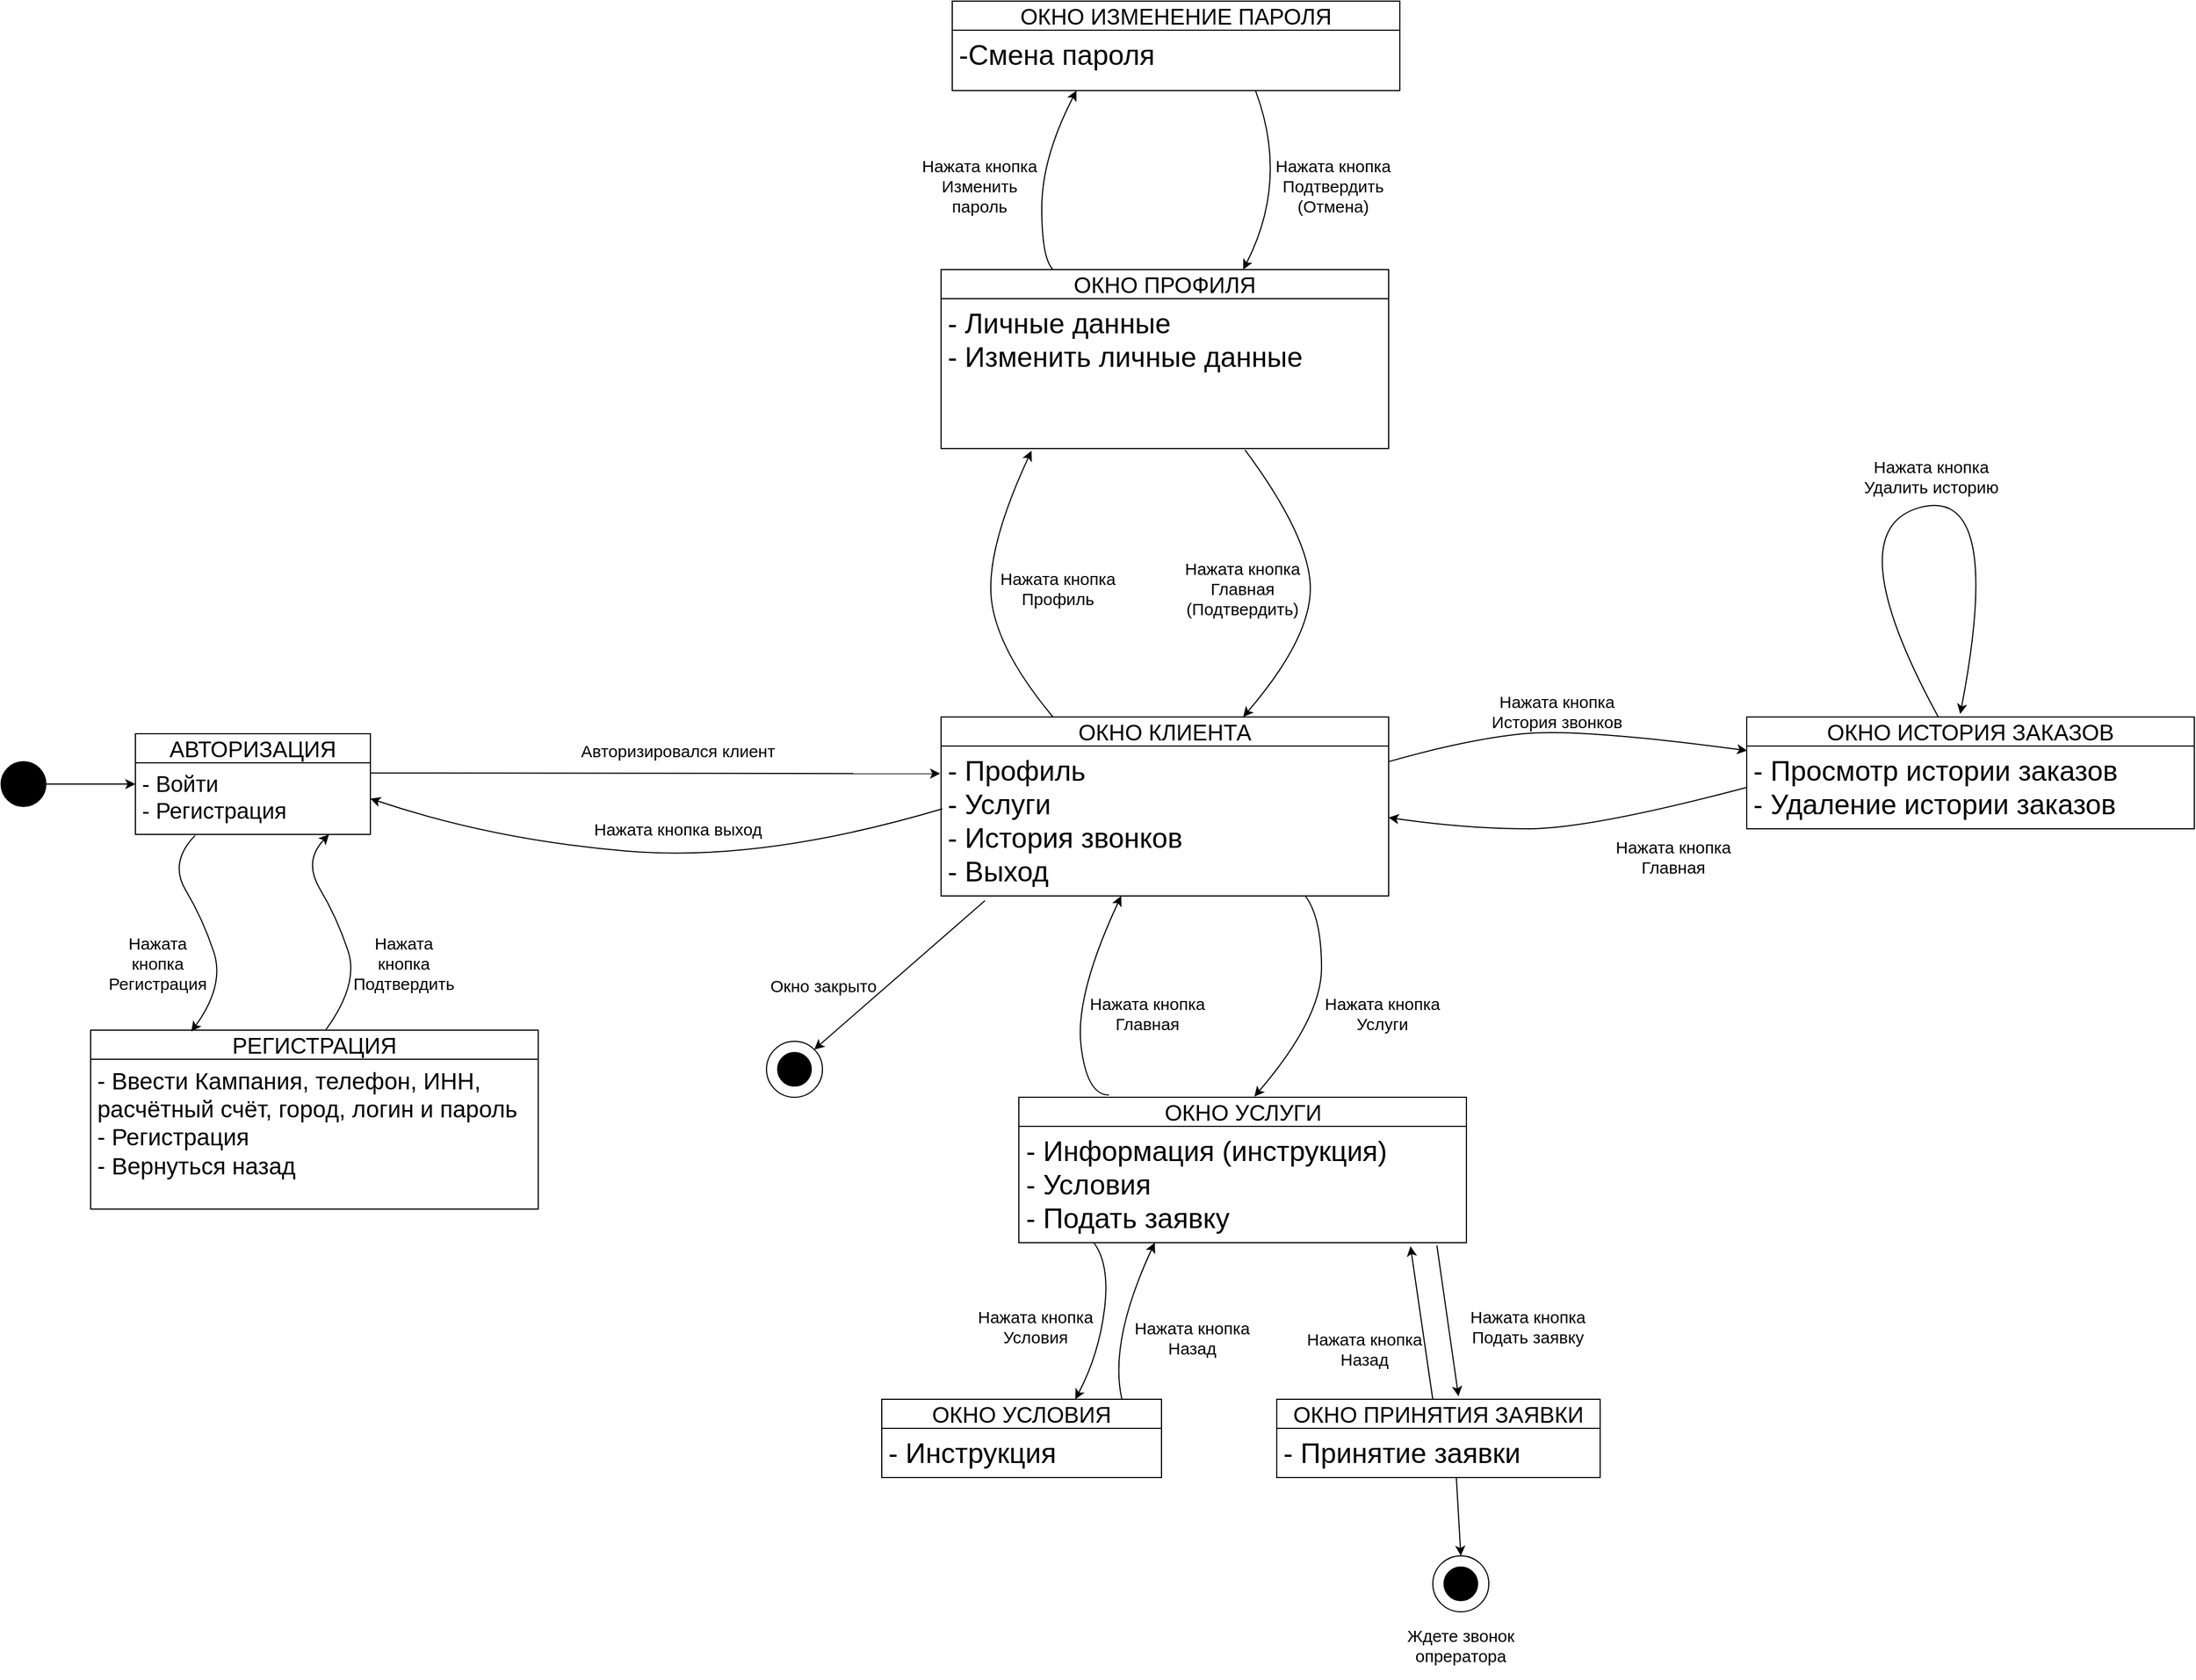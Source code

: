 <mxfile version="22.1.2" type="device">
  <diagram name="Страница — 1" id="ASMHVD7cCMHqZIqDP3U6">
    <mxGraphModel dx="2160" dy="4239" grid="1" gridSize="10" guides="1" tooltips="1" connect="1" arrows="1" fold="1" page="1" pageScale="1" pageWidth="827" pageHeight="1169" math="0" shadow="0">
      <root>
        <mxCell id="0" />
        <mxCell id="1" parent="0" />
        <mxCell id="yzAGvVbNK6-Ho5fWkmY6-1" value="" style="ellipse;whiteSpace=wrap;html=1;fillColor=#000000;" vertex="1" parent="1">
          <mxGeometry x="40" y="200" width="40" height="40" as="geometry" />
        </mxCell>
        <mxCell id="yzAGvVbNK6-Ho5fWkmY6-2" value="" style="endArrow=classic;html=1;rounded=0;exitX=1;exitY=0.5;exitDx=0;exitDy=0;" edge="1" parent="1" source="yzAGvVbNK6-Ho5fWkmY6-1">
          <mxGeometry width="50" height="50" relative="1" as="geometry">
            <mxPoint x="280" y="400" as="sourcePoint" />
            <mxPoint x="160.0" y="220" as="targetPoint" />
          </mxGeometry>
        </mxCell>
        <mxCell id="yzAGvVbNK6-Ho5fWkmY6-4" value="&lt;font style=&quot;font-size: 20px;&quot;&gt;АВТОРИЗАЦИЯ&lt;/font&gt;" style="swimlane;fontStyle=0;childLayout=stackLayout;horizontal=1;startSize=26;fillColor=none;horizontalStack=0;resizeParent=1;resizeParentMax=0;resizeLast=0;collapsible=1;marginBottom=0;whiteSpace=wrap;html=1;" vertex="1" parent="1">
          <mxGeometry x="160" y="175" width="210" height="90" as="geometry">
            <mxRectangle x="160" y="188" width="190" height="40" as="alternateBounds" />
          </mxGeometry>
        </mxCell>
        <mxCell id="yzAGvVbNK6-Ho5fWkmY6-5" value="&lt;font style=&quot;font-size: 20px;&quot;&gt;- Войти&lt;br&gt;- Регистрация&lt;br&gt;&lt;/font&gt;" style="text;strokeColor=none;fillColor=none;align=left;verticalAlign=top;spacingLeft=4;spacingRight=4;overflow=hidden;rotatable=0;points=[[0,0.5],[1,0.5]];portConstraint=eastwest;whiteSpace=wrap;html=1;" vertex="1" parent="yzAGvVbNK6-Ho5fWkmY6-4">
          <mxGeometry y="26" width="210" height="64" as="geometry" />
        </mxCell>
        <mxCell id="yzAGvVbNK6-Ho5fWkmY6-8" value="&lt;font style=&quot;font-size: 20px;&quot;&gt;РЕГИСТРАЦИЯ&lt;/font&gt;" style="swimlane;fontStyle=0;childLayout=stackLayout;horizontal=1;startSize=26;fillColor=none;horizontalStack=0;resizeParent=1;resizeParentMax=0;resizeLast=0;collapsible=1;marginBottom=0;whiteSpace=wrap;html=1;" vertex="1" parent="1">
          <mxGeometry x="120" y="440" width="400" height="160" as="geometry">
            <mxRectangle x="160" y="188" width="190" height="40" as="alternateBounds" />
          </mxGeometry>
        </mxCell>
        <mxCell id="yzAGvVbNK6-Ho5fWkmY6-9" value="&lt;font style=&quot;font-size: 21px;&quot;&gt;- Ввести Кампания, телефон, ИНН, расчётный счёт, город, логин и пароль&lt;br&gt;- Регистрация&lt;br&gt;- Вернуться назад&lt;br&gt;&lt;br&gt;&lt;/font&gt;" style="text;strokeColor=none;fillColor=none;align=left;verticalAlign=top;spacingLeft=4;spacingRight=4;overflow=hidden;rotatable=0;points=[[0,0.5],[1,0.5]];portConstraint=eastwest;whiteSpace=wrap;html=1;" vertex="1" parent="yzAGvVbNK6-Ho5fWkmY6-8">
          <mxGeometry y="26" width="400" height="134" as="geometry" />
        </mxCell>
        <mxCell id="yzAGvVbNK6-Ho5fWkmY6-13" value="" style="curved=1;endArrow=classic;html=1;rounded=0;entryX=0.225;entryY=0.008;entryDx=0;entryDy=0;exitX=0.254;exitY=1.015;exitDx=0;exitDy=0;exitPerimeter=0;entryPerimeter=0;" edge="1" parent="1" source="yzAGvVbNK6-Ho5fWkmY6-5" target="yzAGvVbNK6-Ho5fWkmY6-8">
          <mxGeometry width="50" height="50" relative="1" as="geometry">
            <mxPoint x="220" y="350" as="sourcePoint" />
            <mxPoint x="290" y="330" as="targetPoint" />
            <Array as="points">
              <mxPoint x="190" y="290" />
              <mxPoint x="220" y="340" />
              <mxPoint x="240" y="400" />
            </Array>
          </mxGeometry>
        </mxCell>
        <mxCell id="yzAGvVbNK6-Ho5fWkmY6-14" value="&lt;font style=&quot;font-size: 15px;&quot;&gt;Нажата кнопка Регистрация&lt;/font&gt;" style="text;html=1;strokeColor=none;fillColor=none;align=center;verticalAlign=middle;whiteSpace=wrap;rounded=0;" vertex="1" parent="1">
          <mxGeometry x="130" y="360" width="100" height="40" as="geometry" />
        </mxCell>
        <mxCell id="yzAGvVbNK6-Ho5fWkmY6-15" value="" style="curved=1;endArrow=none;html=1;rounded=0;entryX=0.225;entryY=0.008;entryDx=0;entryDy=0;exitX=0.254;exitY=1.015;exitDx=0;exitDy=0;exitPerimeter=0;entryPerimeter=0;startArrow=classic;startFill=1;endFill=0;" edge="1" parent="1">
          <mxGeometry width="50" height="50" relative="1" as="geometry">
            <mxPoint x="333" y="265" as="sourcePoint" />
            <mxPoint x="330" y="440" as="targetPoint" />
            <Array as="points">
              <mxPoint x="310" y="289" />
              <mxPoint x="340" y="339" />
              <mxPoint x="360" y="399" />
            </Array>
          </mxGeometry>
        </mxCell>
        <mxCell id="yzAGvVbNK6-Ho5fWkmY6-16" value="&lt;font style=&quot;font-size: 15px;&quot;&gt;Нажата кнопка Подтвердить&lt;/font&gt;" style="text;html=1;strokeColor=none;fillColor=none;align=center;verticalAlign=middle;whiteSpace=wrap;rounded=0;" vertex="1" parent="1">
          <mxGeometry x="350" y="360" width="100" height="40" as="geometry" />
        </mxCell>
        <mxCell id="yzAGvVbNK6-Ho5fWkmY6-17" value="&lt;font style=&quot;font-size: 20px;&quot;&gt;ОКНО КЛИЕНТА&lt;/font&gt;" style="swimlane;fontStyle=0;childLayout=stackLayout;horizontal=1;startSize=26;fillColor=none;horizontalStack=0;resizeParent=1;resizeParentMax=0;resizeLast=0;collapsible=1;marginBottom=0;whiteSpace=wrap;html=1;" vertex="1" parent="1">
          <mxGeometry x="880" y="160" width="400" height="160" as="geometry">
            <mxRectangle x="880" y="160" width="190" height="40" as="alternateBounds" />
          </mxGeometry>
        </mxCell>
        <mxCell id="yzAGvVbNK6-Ho5fWkmY6-18" value="&lt;font style=&quot;font-size: 25px;&quot;&gt;- Профиль&lt;br&gt;- Услуги&lt;br&gt;- История звонков&lt;br&gt;- Выход&lt;br&gt;&lt;br&gt;&lt;/font&gt;" style="text;strokeColor=none;fillColor=none;align=left;verticalAlign=top;spacingLeft=4;spacingRight=4;overflow=hidden;rotatable=0;points=[[0,0.5],[1,0.5]];portConstraint=eastwest;whiteSpace=wrap;html=1;" vertex="1" parent="yzAGvVbNK6-Ho5fWkmY6-17">
          <mxGeometry y="26" width="400" height="134" as="geometry" />
        </mxCell>
        <mxCell id="yzAGvVbNK6-Ho5fWkmY6-19" value="" style="endArrow=classic;html=1;rounded=0;exitX=0.999;exitY=0.142;exitDx=0;exitDy=0;exitPerimeter=0;entryX=-0.002;entryY=0.184;entryDx=0;entryDy=0;entryPerimeter=0;" edge="1" parent="1" source="yzAGvVbNK6-Ho5fWkmY6-5" target="yzAGvVbNK6-Ho5fWkmY6-18">
          <mxGeometry width="50" height="50" relative="1" as="geometry">
            <mxPoint x="640" y="265" as="sourcePoint" />
            <mxPoint x="690" y="215" as="targetPoint" />
          </mxGeometry>
        </mxCell>
        <mxCell id="yzAGvVbNK6-Ho5fWkmY6-22" value="" style="curved=1;endArrow=classic;html=1;rounded=0;entryX=1;entryY=0.5;entryDx=0;entryDy=0;exitX=0.003;exitY=0.419;exitDx=0;exitDy=0;exitPerimeter=0;" edge="1" parent="1" source="yzAGvVbNK6-Ho5fWkmY6-18" target="yzAGvVbNK6-Ho5fWkmY6-5">
          <mxGeometry width="50" height="50" relative="1" as="geometry">
            <mxPoint x="820" y="280" as="sourcePoint" />
            <mxPoint x="650" y="280" as="targetPoint" />
            <Array as="points">
              <mxPoint x="720" y="290" />
              <mxPoint x="480" y="270" />
            </Array>
          </mxGeometry>
        </mxCell>
        <mxCell id="yzAGvVbNK6-Ho5fWkmY6-23" value="&lt;font style=&quot;font-size: 15px;&quot;&gt;Авторизировался клиент&lt;/font&gt;" style="text;html=1;strokeColor=none;fillColor=none;align=center;verticalAlign=middle;whiteSpace=wrap;rounded=0;" vertex="1" parent="1">
          <mxGeometry x="540" y="170" width="210" height="40" as="geometry" />
        </mxCell>
        <mxCell id="yzAGvVbNK6-Ho5fWkmY6-24" value="&lt;font style=&quot;font-size: 15px;&quot;&gt;Нажата кнопка выход&lt;/font&gt;" style="text;html=1;strokeColor=none;fillColor=none;align=center;verticalAlign=middle;whiteSpace=wrap;rounded=0;" vertex="1" parent="1">
          <mxGeometry x="540" y="240" width="210" height="40" as="geometry" />
        </mxCell>
        <mxCell id="yzAGvVbNK6-Ho5fWkmY6-25" value="" style="endArrow=classic;html=1;rounded=0;exitX=0.098;exitY=1.032;exitDx=0;exitDy=0;exitPerimeter=0;entryX=1;entryY=0;entryDx=0;entryDy=0;" edge="1" parent="1" source="yzAGvVbNK6-Ho5fWkmY6-18" target="yzAGvVbNK6-Ho5fWkmY6-26">
          <mxGeometry width="50" height="50" relative="1" as="geometry">
            <mxPoint x="1040" y="570" as="sourcePoint" />
            <mxPoint x="1080" y="460" as="targetPoint" />
          </mxGeometry>
        </mxCell>
        <mxCell id="yzAGvVbNK6-Ho5fWkmY6-26" value="" style="ellipse;whiteSpace=wrap;html=1;" vertex="1" parent="1">
          <mxGeometry x="724" y="450" width="50" height="50" as="geometry" />
        </mxCell>
        <mxCell id="yzAGvVbNK6-Ho5fWkmY6-27" value="" style="ellipse;whiteSpace=wrap;html=1;fillColor=#000000;" vertex="1" parent="1">
          <mxGeometry x="734" y="460" width="30" height="30" as="geometry" />
        </mxCell>
        <mxCell id="yzAGvVbNK6-Ho5fWkmY6-28" value="&lt;span style=&quot;font-size: 15px;&quot;&gt;Окно закрыто&lt;/span&gt;" style="text;html=1;strokeColor=none;fillColor=none;align=center;verticalAlign=middle;whiteSpace=wrap;rounded=0;" vertex="1" parent="1">
          <mxGeometry x="670" y="380" width="210" height="40" as="geometry" />
        </mxCell>
        <mxCell id="yzAGvVbNK6-Ho5fWkmY6-30" value="&lt;font style=&quot;font-size: 20px;&quot;&gt;ОКНО ПРОФИЛЯ&lt;/font&gt;" style="swimlane;fontStyle=0;childLayout=stackLayout;horizontal=1;startSize=26;fillColor=none;horizontalStack=0;resizeParent=1;resizeParentMax=0;resizeLast=0;collapsible=1;marginBottom=0;whiteSpace=wrap;html=1;" vertex="1" parent="1">
          <mxGeometry x="880" y="-240" width="400" height="160" as="geometry">
            <mxRectangle x="880" y="160" width="190" height="40" as="alternateBounds" />
          </mxGeometry>
        </mxCell>
        <mxCell id="yzAGvVbNK6-Ho5fWkmY6-31" value="&lt;font style=&quot;font-size: 25px;&quot;&gt;- Личные данные&lt;br&gt;- Изменить личные данные&lt;br&gt;&lt;/font&gt;" style="text;strokeColor=none;fillColor=none;align=left;verticalAlign=top;spacingLeft=4;spacingRight=4;overflow=hidden;rotatable=0;points=[[0,0.5],[1,0.5]];portConstraint=eastwest;whiteSpace=wrap;html=1;" vertex="1" parent="yzAGvVbNK6-Ho5fWkmY6-30">
          <mxGeometry y="26" width="400" height="134" as="geometry" />
        </mxCell>
        <mxCell id="yzAGvVbNK6-Ho5fWkmY6-33" value="" style="curved=1;endArrow=classic;html=1;rounded=0;entryX=0.5;entryY=0;entryDx=0;entryDy=0;exitX=0.504;exitY=1.009;exitDx=0;exitDy=0;exitPerimeter=0;" edge="1" parent="1">
          <mxGeometry width="50" height="50" relative="1" as="geometry">
            <mxPoint x="1151.6" y="-78.794" as="sourcePoint" />
            <mxPoint x="1150" y="160" as="targetPoint" />
            <Array as="points">
              <mxPoint x="1210" />
              <mxPoint x="1210" y="90" />
            </Array>
          </mxGeometry>
        </mxCell>
        <mxCell id="yzAGvVbNK6-Ho5fWkmY6-34" value="" style="curved=1;endArrow=classic;html=1;rounded=0;entryX=0.202;entryY=1.015;entryDx=0;entryDy=0;entryPerimeter=0;exitX=0.25;exitY=0;exitDx=0;exitDy=0;" edge="1" parent="1" source="yzAGvVbNK6-Ho5fWkmY6-17" target="yzAGvVbNK6-Ho5fWkmY6-31">
          <mxGeometry width="50" height="50" relative="1" as="geometry">
            <mxPoint x="1030" y="150" as="sourcePoint" />
            <mxPoint x="960" y="60" as="targetPoint" />
            <Array as="points">
              <mxPoint x="930" y="100" />
              <mxPoint x="920" y="10" />
            </Array>
          </mxGeometry>
        </mxCell>
        <mxCell id="yzAGvVbNK6-Ho5fWkmY6-35" value="&lt;font style=&quot;font-size: 15px;&quot;&gt;Нажата кнопка&lt;br&gt;Профиль&lt;/font&gt;" style="text;html=1;strokeColor=none;fillColor=none;align=center;verticalAlign=middle;whiteSpace=wrap;rounded=0;" vertex="1" parent="1">
          <mxGeometry x="930" y="10" width="109" height="70" as="geometry" />
        </mxCell>
        <mxCell id="yzAGvVbNK6-Ho5fWkmY6-36" value="&lt;font style=&quot;font-size: 15px;&quot;&gt;Нажата кнопка&lt;br&gt;Главная&lt;br&gt;(Подтвердить)&lt;br&gt;&lt;/font&gt;" style="text;html=1;strokeColor=none;fillColor=none;align=center;verticalAlign=middle;whiteSpace=wrap;rounded=0;" vertex="1" parent="1">
          <mxGeometry x="1095" y="10" width="109" height="70" as="geometry" />
        </mxCell>
        <mxCell id="yzAGvVbNK6-Ho5fWkmY6-41" value="&lt;font style=&quot;font-size: 20px;&quot;&gt;ОКНО ИЗМЕНЕНИЕ ПАРОЛЯ&lt;/font&gt;" style="swimlane;fontStyle=0;childLayout=stackLayout;horizontal=1;startSize=26;fillColor=none;horizontalStack=0;resizeParent=1;resizeParentMax=0;resizeLast=0;collapsible=1;marginBottom=0;whiteSpace=wrap;html=1;" vertex="1" parent="1">
          <mxGeometry x="890" y="-480" width="400" height="80" as="geometry">
            <mxRectangle x="880" y="160" width="190" height="40" as="alternateBounds" />
          </mxGeometry>
        </mxCell>
        <mxCell id="yzAGvVbNK6-Ho5fWkmY6-42" value="&lt;font style=&quot;font-size: 25px;&quot;&gt;-Смена пароля&lt;br&gt;&lt;br&gt;&lt;/font&gt;" style="text;strokeColor=none;fillColor=none;align=left;verticalAlign=top;spacingLeft=4;spacingRight=4;overflow=hidden;rotatable=0;points=[[0,0.5],[1,0.5]];portConstraint=eastwest;whiteSpace=wrap;html=1;" vertex="1" parent="yzAGvVbNK6-Ho5fWkmY6-41">
          <mxGeometry y="26" width="400" height="54" as="geometry" />
        </mxCell>
        <mxCell id="yzAGvVbNK6-Ho5fWkmY6-43" value="" style="curved=1;endArrow=classic;html=1;rounded=0;entryX=0.202;entryY=1.015;entryDx=0;entryDy=0;entryPerimeter=0;exitX=0.25;exitY=0;exitDx=0;exitDy=0;" edge="1" parent="1" source="yzAGvVbNK6-Ho5fWkmY6-30">
          <mxGeometry width="50" height="50" relative="1" as="geometry">
            <mxPoint x="1020" y="-162" as="sourcePoint" />
            <mxPoint x="1001" y="-400" as="targetPoint" />
            <Array as="points">
              <mxPoint x="970" y="-250" />
              <mxPoint x="970" y="-340" />
            </Array>
          </mxGeometry>
        </mxCell>
        <mxCell id="yzAGvVbNK6-Ho5fWkmY6-44" value="" style="curved=1;endArrow=none;html=1;rounded=0;entryX=0.202;entryY=1.015;entryDx=0;entryDy=0;entryPerimeter=0;exitX=0.675;exitY=0;exitDx=0;exitDy=0;exitPerimeter=0;endFill=0;startArrow=classic;startFill=1;" edge="1" parent="1" source="yzAGvVbNK6-Ho5fWkmY6-30">
          <mxGeometry width="50" height="50" relative="1" as="geometry">
            <mxPoint x="1140" y="-240" as="sourcePoint" />
            <mxPoint x="1161" y="-400" as="targetPoint" />
            <Array as="points">
              <mxPoint x="1191" y="-320" />
            </Array>
          </mxGeometry>
        </mxCell>
        <mxCell id="yzAGvVbNK6-Ho5fWkmY6-45" value="&lt;font style=&quot;font-size: 15px;&quot;&gt;Нажата кнопка&lt;br&gt;Подтвердить&lt;br&gt;(Отмена)&lt;br&gt;&lt;/font&gt;" style="text;html=1;strokeColor=none;fillColor=none;align=center;verticalAlign=middle;whiteSpace=wrap;rounded=0;" vertex="1" parent="1">
          <mxGeometry x="1171" y="-350" width="119" height="70" as="geometry" />
        </mxCell>
        <mxCell id="yzAGvVbNK6-Ho5fWkmY6-46" value="&lt;font style=&quot;font-size: 15px;&quot;&gt;Нажата кнопка&lt;br&gt;Изменить пароль&lt;br&gt;&lt;/font&gt;" style="text;html=1;strokeColor=none;fillColor=none;align=center;verticalAlign=middle;whiteSpace=wrap;rounded=0;" vertex="1" parent="1">
          <mxGeometry x="860" y="-350" width="109" height="70" as="geometry" />
        </mxCell>
        <mxCell id="yzAGvVbNK6-Ho5fWkmY6-47" value="&lt;font style=&quot;font-size: 20px;&quot;&gt;ОКНО УСЛУГИ&lt;/font&gt;" style="swimlane;fontStyle=0;childLayout=stackLayout;horizontal=1;startSize=26;fillColor=none;horizontalStack=0;resizeParent=1;resizeParentMax=0;resizeLast=0;collapsible=1;marginBottom=0;whiteSpace=wrap;html=1;" vertex="1" parent="1">
          <mxGeometry x="949.5" y="500" width="400" height="130" as="geometry">
            <mxRectangle x="880" y="160" width="190" height="40" as="alternateBounds" />
          </mxGeometry>
        </mxCell>
        <mxCell id="yzAGvVbNK6-Ho5fWkmY6-48" value="&lt;font style=&quot;font-size: 25px;&quot;&gt;- Информация (инструкция)&lt;br&gt;- Условия&lt;br&gt;- Подать заявку&lt;br&gt;&lt;/font&gt;" style="text;strokeColor=none;fillColor=none;align=left;verticalAlign=top;spacingLeft=4;spacingRight=4;overflow=hidden;rotatable=0;points=[[0,0.5],[1,0.5]];portConstraint=eastwest;whiteSpace=wrap;html=1;" vertex="1" parent="yzAGvVbNK6-Ho5fWkmY6-47">
          <mxGeometry y="26" width="400" height="104" as="geometry" />
        </mxCell>
        <mxCell id="yzAGvVbNK6-Ho5fWkmY6-49" value="&lt;font style=&quot;font-size: 15px;&quot;&gt;Нажата кнопка&lt;br&gt;Услуги&lt;br&gt;&lt;/font&gt;" style="text;html=1;strokeColor=none;fillColor=none;align=center;verticalAlign=middle;whiteSpace=wrap;rounded=0;" vertex="1" parent="1">
          <mxGeometry x="1220" y="390" width="109" height="70" as="geometry" />
        </mxCell>
        <mxCell id="yzAGvVbNK6-Ho5fWkmY6-50" value="&lt;font style=&quot;font-size: 15px;&quot;&gt;Нажата кнопка&lt;br&gt;Главная&lt;br&gt;&lt;/font&gt;" style="text;html=1;strokeColor=none;fillColor=none;align=center;verticalAlign=middle;whiteSpace=wrap;rounded=0;" vertex="1" parent="1">
          <mxGeometry x="1010" y="390" width="109" height="70" as="geometry" />
        </mxCell>
        <mxCell id="yzAGvVbNK6-Ho5fWkmY6-51" value="" style="curved=1;endArrow=classic;html=1;rounded=0;entryX=0.202;entryY=1.015;entryDx=0;entryDy=0;entryPerimeter=0;" edge="1" parent="1">
          <mxGeometry width="50" height="50" relative="1" as="geometry">
            <mxPoint x="1030" y="498" as="sourcePoint" />
            <mxPoint x="1041" y="320" as="targetPoint" />
            <Array as="points">
              <mxPoint x="1010" y="498" />
              <mxPoint x="1000" y="408" />
            </Array>
          </mxGeometry>
        </mxCell>
        <mxCell id="yzAGvVbNK6-Ho5fWkmY6-52" value="" style="curved=1;endArrow=classic;html=1;rounded=0;entryX=0.5;entryY=0;entryDx=0;entryDy=0;" edge="1" parent="1">
          <mxGeometry width="50" height="50" relative="1" as="geometry">
            <mxPoint x="1205.5" y="320" as="sourcePoint" />
            <mxPoint x="1160" y="499.4" as="targetPoint" />
            <Array as="points">
              <mxPoint x="1220" y="339.4" />
              <mxPoint x="1220" y="429.4" />
            </Array>
          </mxGeometry>
        </mxCell>
        <mxCell id="yzAGvVbNK6-Ho5fWkmY6-53" value="&lt;font style=&quot;font-size: 20px;&quot;&gt;ОКНО УСЛОВИЯ&lt;/font&gt;" style="swimlane;fontStyle=0;childLayout=stackLayout;horizontal=1;startSize=26;fillColor=none;horizontalStack=0;resizeParent=1;resizeParentMax=0;resizeLast=0;collapsible=1;marginBottom=0;whiteSpace=wrap;html=1;" vertex="1" parent="1">
          <mxGeometry x="827" y="770" width="250" height="70" as="geometry">
            <mxRectangle x="880" y="160" width="190" height="40" as="alternateBounds" />
          </mxGeometry>
        </mxCell>
        <mxCell id="yzAGvVbNK6-Ho5fWkmY6-54" value="&lt;font style=&quot;font-size: 25px;&quot;&gt;- Инструкция&lt;br&gt;&lt;/font&gt;" style="text;strokeColor=none;fillColor=none;align=left;verticalAlign=top;spacingLeft=4;spacingRight=4;overflow=hidden;rotatable=0;points=[[0,0.5],[1,0.5]];portConstraint=eastwest;whiteSpace=wrap;html=1;" vertex="1" parent="yzAGvVbNK6-Ho5fWkmY6-53">
          <mxGeometry y="26" width="250" height="44" as="geometry" />
        </mxCell>
        <mxCell id="yzAGvVbNK6-Ho5fWkmY6-57" value="" style="curved=1;endArrow=classic;html=1;rounded=0;" edge="1" parent="1">
          <mxGeometry width="50" height="50" relative="1" as="geometry">
            <mxPoint x="1016.5" y="630" as="sourcePoint" />
            <mxPoint x="1000" y="770" as="targetPoint" />
            <Array as="points">
              <mxPoint x="1031" y="649.4" />
              <mxPoint x="1021" y="730" />
            </Array>
          </mxGeometry>
        </mxCell>
        <mxCell id="yzAGvVbNK6-Ho5fWkmY6-58" value="&lt;font style=&quot;font-size: 15px;&quot;&gt;Нажата кнопка&lt;br&gt;Условия&lt;br&gt;&lt;/font&gt;" style="text;html=1;strokeColor=none;fillColor=none;align=center;verticalAlign=middle;whiteSpace=wrap;rounded=0;" vertex="1" parent="1">
          <mxGeometry x="910" y="670" width="109" height="70" as="geometry" />
        </mxCell>
        <mxCell id="yzAGvVbNK6-Ho5fWkmY6-59" value="" style="curved=1;endArrow=classic;html=1;rounded=0;entryX=0.202;entryY=1.015;entryDx=0;entryDy=0;entryPerimeter=0;exitX=0.858;exitY=-0.006;exitDx=0;exitDy=0;exitPerimeter=0;" edge="1" parent="1" source="yzAGvVbNK6-Ho5fWkmY6-53">
          <mxGeometry width="50" height="50" relative="1" as="geometry">
            <mxPoint x="1060" y="808" as="sourcePoint" />
            <mxPoint x="1071" y="630" as="targetPoint" />
            <Array as="points">
              <mxPoint x="1030" y="718" />
            </Array>
          </mxGeometry>
        </mxCell>
        <mxCell id="yzAGvVbNK6-Ho5fWkmY6-60" value="&lt;font style=&quot;font-size: 15px;&quot;&gt;Нажата кнопка&lt;br&gt;Назад&lt;br&gt;&lt;/font&gt;" style="text;html=1;strokeColor=none;fillColor=none;align=center;verticalAlign=middle;whiteSpace=wrap;rounded=0;" vertex="1" parent="1">
          <mxGeometry x="1050" y="680" width="109" height="70" as="geometry" />
        </mxCell>
        <mxCell id="yzAGvVbNK6-Ho5fWkmY6-61" value="" style="endArrow=classic;html=1;rounded=0;exitX=0.934;exitY=1.024;exitDx=0;exitDy=0;exitPerimeter=0;entryX=0.562;entryY=-0.038;entryDx=0;entryDy=0;entryPerimeter=0;" edge="1" parent="1" source="yzAGvVbNK6-Ho5fWkmY6-48" target="yzAGvVbNK6-Ho5fWkmY6-66">
          <mxGeometry width="50" height="50" relative="1" as="geometry">
            <mxPoint x="1140" y="690" as="sourcePoint" />
            <mxPoint x="1264" y="720" as="targetPoint" />
          </mxGeometry>
        </mxCell>
        <mxCell id="yzAGvVbNK6-Ho5fWkmY6-62" value="&lt;font style=&quot;font-size: 15px;&quot;&gt;Нажата кнопка&lt;br&gt;Подать заявку&lt;br&gt;&lt;/font&gt;" style="text;html=1;strokeColor=none;fillColor=none;align=center;verticalAlign=middle;whiteSpace=wrap;rounded=0;" vertex="1" parent="1">
          <mxGeometry x="1349.5" y="670" width="109" height="70" as="geometry" />
        </mxCell>
        <mxCell id="yzAGvVbNK6-Ho5fWkmY6-63" value="" style="ellipse;whiteSpace=wrap;html=1;" vertex="1" parent="1">
          <mxGeometry x="1319.5" y="910" width="50" height="50" as="geometry" />
        </mxCell>
        <mxCell id="yzAGvVbNK6-Ho5fWkmY6-64" value="" style="ellipse;whiteSpace=wrap;html=1;fillColor=#000000;" vertex="1" parent="1">
          <mxGeometry x="1329.5" y="920" width="30" height="30" as="geometry" />
        </mxCell>
        <mxCell id="yzAGvVbNK6-Ho5fWkmY6-65" value="&lt;font style=&quot;font-size: 15px;&quot;&gt;Ждете звонок опрератора&lt;br&gt;&lt;/font&gt;" style="text;html=1;strokeColor=none;fillColor=none;align=center;verticalAlign=middle;whiteSpace=wrap;rounded=0;" vertex="1" parent="1">
          <mxGeometry x="1290" y="960" width="109" height="60" as="geometry" />
        </mxCell>
        <mxCell id="yzAGvVbNK6-Ho5fWkmY6-66" value="&lt;font style=&quot;font-size: 20px;&quot;&gt;ОКНО ПРИНЯТИЯ ЗАЯВКИ&lt;/font&gt;" style="swimlane;fontStyle=0;childLayout=stackLayout;horizontal=1;startSize=26;fillColor=none;horizontalStack=0;resizeParent=1;resizeParentMax=0;resizeLast=0;collapsible=1;marginBottom=0;whiteSpace=wrap;html=1;" vertex="1" parent="1">
          <mxGeometry x="1180" y="770" width="289" height="70" as="geometry">
            <mxRectangle x="880" y="160" width="190" height="40" as="alternateBounds" />
          </mxGeometry>
        </mxCell>
        <mxCell id="yzAGvVbNK6-Ho5fWkmY6-67" value="&lt;font style=&quot;font-size: 25px;&quot;&gt;- Принятие заявки&lt;br&gt;&lt;/font&gt;" style="text;strokeColor=none;fillColor=none;align=left;verticalAlign=top;spacingLeft=4;spacingRight=4;overflow=hidden;rotatable=0;points=[[0,0.5],[1,0.5]];portConstraint=eastwest;whiteSpace=wrap;html=1;" vertex="1" parent="yzAGvVbNK6-Ho5fWkmY6-66">
          <mxGeometry y="26" width="289" height="44" as="geometry" />
        </mxCell>
        <mxCell id="yzAGvVbNK6-Ho5fWkmY6-68" value="" style="endArrow=none;html=1;rounded=0;exitX=0.875;exitY=1.031;exitDx=0;exitDy=0;exitPerimeter=0;startArrow=classic;startFill=1;endFill=0;" edge="1" parent="1" source="yzAGvVbNK6-Ho5fWkmY6-48" target="yzAGvVbNK6-Ho5fWkmY6-66">
          <mxGeometry width="50" height="50" relative="1" as="geometry">
            <mxPoint x="1345" y="644" as="sourcePoint" />
            <mxPoint x="1370" y="777" as="targetPoint" />
          </mxGeometry>
        </mxCell>
        <mxCell id="yzAGvVbNK6-Ho5fWkmY6-69" value="&lt;font style=&quot;font-size: 15px;&quot;&gt;Нажата кнопка&lt;br&gt;Назад&lt;br&gt;&lt;/font&gt;" style="text;html=1;strokeColor=none;fillColor=none;align=center;verticalAlign=middle;whiteSpace=wrap;rounded=0;" vertex="1" parent="1">
          <mxGeometry x="1204" y="690" width="109" height="70" as="geometry" />
        </mxCell>
        <mxCell id="yzAGvVbNK6-Ho5fWkmY6-70" value="" style="endArrow=classic;html=1;rounded=0;exitX=0.934;exitY=1.024;exitDx=0;exitDy=0;exitPerimeter=0;entryX=0.5;entryY=0;entryDx=0;entryDy=0;" edge="1" parent="1" target="yzAGvVbNK6-Ho5fWkmY6-63">
          <mxGeometry width="50" height="50" relative="1" as="geometry">
            <mxPoint x="1340.5" y="840" as="sourcePoint" />
            <mxPoint x="1359.5" y="975" as="targetPoint" />
          </mxGeometry>
        </mxCell>
        <mxCell id="yzAGvVbNK6-Ho5fWkmY6-71" value="&lt;font style=&quot;font-size: 20px;&quot;&gt;ОКНО ИСТОРИЯ ЗАКАЗОВ&lt;/font&gt;" style="swimlane;fontStyle=0;childLayout=stackLayout;horizontal=1;startSize=26;fillColor=none;horizontalStack=0;resizeParent=1;resizeParentMax=0;resizeLast=0;collapsible=1;marginBottom=0;whiteSpace=wrap;html=1;" vertex="1" parent="1">
          <mxGeometry x="1600" y="160" width="400" height="100" as="geometry">
            <mxRectangle x="880" y="160" width="190" height="40" as="alternateBounds" />
          </mxGeometry>
        </mxCell>
        <mxCell id="yzAGvVbNK6-Ho5fWkmY6-72" value="&lt;font style=&quot;font-size: 25px;&quot;&gt;- Просмотр истории заказов&lt;br&gt;- Удаление истории заказов&amp;nbsp;&lt;br&gt;&lt;/font&gt;" style="text;strokeColor=none;fillColor=none;align=left;verticalAlign=top;spacingLeft=4;spacingRight=4;overflow=hidden;rotatable=0;points=[[0,0.5],[1,0.5]];portConstraint=eastwest;whiteSpace=wrap;html=1;" vertex="1" parent="yzAGvVbNK6-Ho5fWkmY6-71">
          <mxGeometry y="26" width="400" height="74" as="geometry" />
        </mxCell>
        <mxCell id="yzAGvVbNK6-Ho5fWkmY6-73" value="" style="curved=1;endArrow=classic;html=1;rounded=0;exitX=1;exitY=0.104;exitDx=0;exitDy=0;exitPerimeter=0;entryX=0.001;entryY=0.055;entryDx=0;entryDy=0;entryPerimeter=0;" edge="1" parent="1" source="yzAGvVbNK6-Ho5fWkmY6-18" target="yzAGvVbNK6-Ho5fWkmY6-72">
          <mxGeometry width="50" height="50" relative="1" as="geometry">
            <mxPoint x="1399" y="200" as="sourcePoint" />
            <mxPoint x="1449" y="150" as="targetPoint" />
            <Array as="points">
              <mxPoint x="1350" y="180" />
              <mxPoint x="1450" y="170" />
            </Array>
          </mxGeometry>
        </mxCell>
        <mxCell id="yzAGvVbNK6-Ho5fWkmY6-74" value="" style="curved=1;endArrow=none;html=1;rounded=0;exitX=1;exitY=0.104;exitDx=0;exitDy=0;exitPerimeter=0;entryX=0;entryY=0.5;entryDx=0;entryDy=0;endFill=0;startArrow=classic;startFill=1;" edge="1" parent="1" target="yzAGvVbNK6-Ho5fWkmY6-72">
          <mxGeometry width="50" height="50" relative="1" as="geometry">
            <mxPoint x="1280" y="250" as="sourcePoint" />
            <mxPoint x="1600" y="240" as="targetPoint" />
            <Array as="points">
              <mxPoint x="1350" y="260" />
              <mxPoint x="1460" y="260" />
            </Array>
          </mxGeometry>
        </mxCell>
        <mxCell id="yzAGvVbNK6-Ho5fWkmY6-75" value="&lt;font style=&quot;font-size: 15px;&quot;&gt;Нажата кнопка&lt;br&gt;Главная&lt;br&gt;&lt;/font&gt;" style="text;html=1;strokeColor=none;fillColor=none;align=center;verticalAlign=middle;whiteSpace=wrap;rounded=0;" vertex="1" parent="1">
          <mxGeometry x="1480" y="250" width="109" height="70" as="geometry" />
        </mxCell>
        <mxCell id="yzAGvVbNK6-Ho5fWkmY6-76" value="&lt;font style=&quot;font-size: 15px;&quot;&gt;Нажата кнопка&lt;br&gt;История звонков&lt;br&gt;&lt;/font&gt;" style="text;html=1;strokeColor=none;fillColor=none;align=center;verticalAlign=middle;whiteSpace=wrap;rounded=0;" vertex="1" parent="1">
          <mxGeometry x="1359.5" y="120" width="140.5" height="70" as="geometry" />
        </mxCell>
        <mxCell id="yzAGvVbNK6-Ho5fWkmY6-77" value="" style="curved=1;endArrow=classic;html=1;rounded=0;exitX=0.778;exitY=-0.027;exitDx=0;exitDy=0;exitPerimeter=0;entryX=0.827;entryY=-0.054;entryDx=0;entryDy=0;entryPerimeter=0;" edge="1" parent="1">
          <mxGeometry width="50" height="50" relative="1" as="geometry">
            <mxPoint x="1771.2" y="160.0" as="sourcePoint" />
            <mxPoint x="1790.8" y="157.3" as="targetPoint" />
            <Array as="points">
              <mxPoint x="1680" y="-7.3" />
              <mxPoint x="1830" y="-47.3" />
            </Array>
          </mxGeometry>
        </mxCell>
        <mxCell id="yzAGvVbNK6-Ho5fWkmY6-78" value="&lt;font style=&quot;font-size: 15px;&quot;&gt;Нажата кнопка&lt;br&gt;Удалить историю&lt;br&gt;&lt;/font&gt;" style="text;html=1;strokeColor=none;fillColor=none;align=center;verticalAlign=middle;whiteSpace=wrap;rounded=0;" vertex="1" parent="1">
          <mxGeometry x="1670" y="-90" width="190" height="70" as="geometry" />
        </mxCell>
      </root>
    </mxGraphModel>
  </diagram>
</mxfile>
